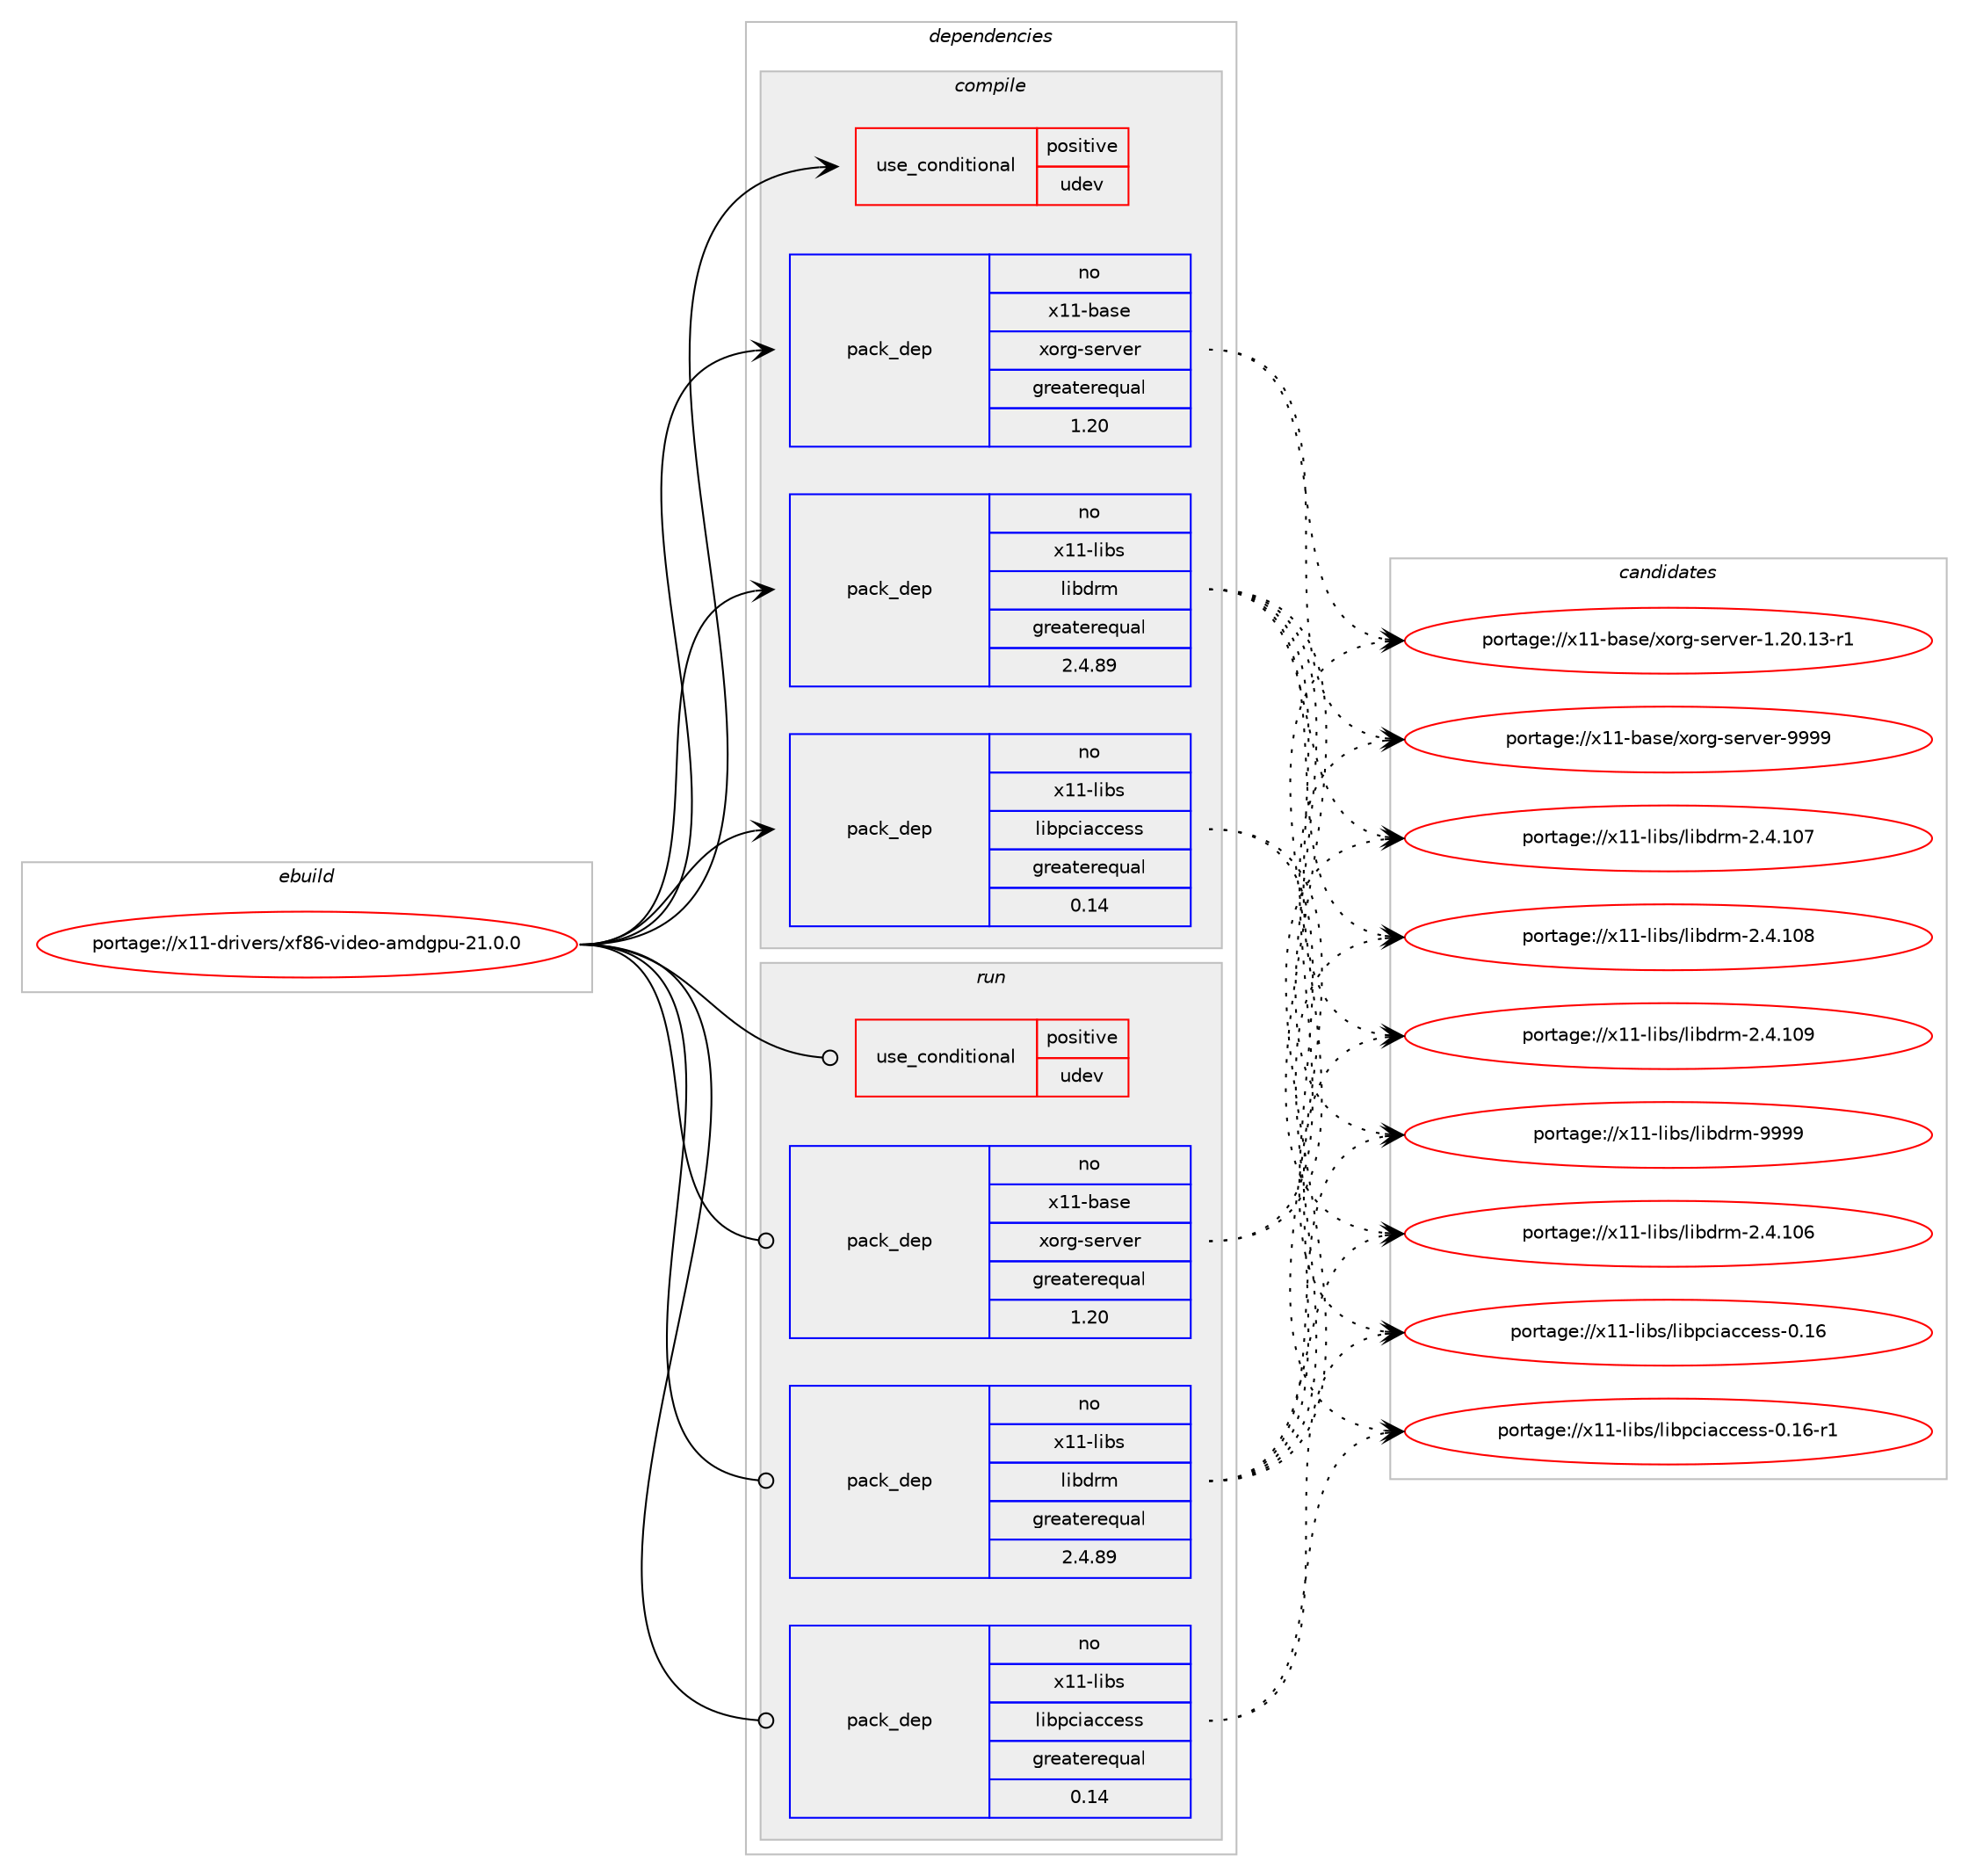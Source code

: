digraph prolog {

# *************
# Graph options
# *************

newrank=true;
concentrate=true;
compound=true;
graph [rankdir=LR,fontname=Helvetica,fontsize=10,ranksep=1.5];#, ranksep=2.5, nodesep=0.2];
edge  [arrowhead=vee];
node  [fontname=Helvetica,fontsize=10];

# **********
# The ebuild
# **********

subgraph cluster_leftcol {
color=gray;
rank=same;
label=<<i>ebuild</i>>;
id [label="portage://x11-drivers/xf86-video-amdgpu-21.0.0", color=red, width=4, href="../x11-drivers/xf86-video-amdgpu-21.0.0.svg"];
}

# ****************
# The dependencies
# ****************

subgraph cluster_midcol {
color=gray;
label=<<i>dependencies</i>>;
subgraph cluster_compile {
fillcolor="#eeeeee";
style=filled;
label=<<i>compile</i>>;
subgraph cond391 {
dependency2743 [label=<<TABLE BORDER="0" CELLBORDER="1" CELLSPACING="0" CELLPADDING="4"><TR><TD ROWSPAN="3" CELLPADDING="10">use_conditional</TD></TR><TR><TD>positive</TD></TR><TR><TD>udev</TD></TR></TABLE>>, shape=none, color=red];
# *** BEGIN UNKNOWN DEPENDENCY TYPE (TODO) ***
# dependency2743 -> package_dependency(portage://x11-drivers/xf86-video-amdgpu-21.0.0,install,no,virtual,libudev,none,[,,],any_same_slot,[])
# *** END UNKNOWN DEPENDENCY TYPE (TODO) ***

}
id:e -> dependency2743:w [weight=20,style="solid",arrowhead="vee"];
# *** BEGIN UNKNOWN DEPENDENCY TYPE (TODO) ***
# id -> package_dependency(portage://x11-drivers/xf86-video-amdgpu-21.0.0,install,no,x11-base,xorg-proto,none,[,,],[],[])
# *** END UNKNOWN DEPENDENCY TYPE (TODO) ***

subgraph pack2337 {
dependency2744 [label=<<TABLE BORDER="0" CELLBORDER="1" CELLSPACING="0" CELLPADDING="4" WIDTH="220"><TR><TD ROWSPAN="6" CELLPADDING="30">pack_dep</TD></TR><TR><TD WIDTH="110">no</TD></TR><TR><TD>x11-base</TD></TR><TR><TD>xorg-server</TD></TR><TR><TD>greaterequal</TD></TR><TR><TD>1.20</TD></TR></TABLE>>, shape=none, color=blue];
}
id:e -> dependency2744:w [weight=20,style="solid",arrowhead="vee"];
# *** BEGIN UNKNOWN DEPENDENCY TYPE (TODO) ***
# id -> package_dependency(portage://x11-drivers/xf86-video-amdgpu-21.0.0,install,no,x11-base,xorg-server,none,[,,],[],[use(disable(minimal),none)])
# *** END UNKNOWN DEPENDENCY TYPE (TODO) ***

subgraph pack2338 {
dependency2745 [label=<<TABLE BORDER="0" CELLBORDER="1" CELLSPACING="0" CELLPADDING="4" WIDTH="220"><TR><TD ROWSPAN="6" CELLPADDING="30">pack_dep</TD></TR><TR><TD WIDTH="110">no</TD></TR><TR><TD>x11-libs</TD></TR><TR><TD>libdrm</TD></TR><TR><TD>greaterequal</TD></TR><TR><TD>2.4.89</TD></TR></TABLE>>, shape=none, color=blue];
}
id:e -> dependency2745:w [weight=20,style="solid",arrowhead="vee"];
# *** BEGIN UNKNOWN DEPENDENCY TYPE (TODO) ***
# id -> package_dependency(portage://x11-drivers/xf86-video-amdgpu-21.0.0,install,no,x11-libs,libdrm,none,[,,],[],[])
# *** END UNKNOWN DEPENDENCY TYPE (TODO) ***

subgraph pack2339 {
dependency2746 [label=<<TABLE BORDER="0" CELLBORDER="1" CELLSPACING="0" CELLPADDING="4" WIDTH="220"><TR><TD ROWSPAN="6" CELLPADDING="30">pack_dep</TD></TR><TR><TD WIDTH="110">no</TD></TR><TR><TD>x11-libs</TD></TR><TR><TD>libpciaccess</TD></TR><TR><TD>greaterequal</TD></TR><TR><TD>0.14</TD></TR></TABLE>>, shape=none, color=blue];
}
id:e -> dependency2746:w [weight=20,style="solid",arrowhead="vee"];
}
subgraph cluster_compileandrun {
fillcolor="#eeeeee";
style=filled;
label=<<i>compile and run</i>>;
}
subgraph cluster_run {
fillcolor="#eeeeee";
style=filled;
label=<<i>run</i>>;
subgraph cond392 {
dependency2747 [label=<<TABLE BORDER="0" CELLBORDER="1" CELLSPACING="0" CELLPADDING="4"><TR><TD ROWSPAN="3" CELLPADDING="10">use_conditional</TD></TR><TR><TD>positive</TD></TR><TR><TD>udev</TD></TR></TABLE>>, shape=none, color=red];
# *** BEGIN UNKNOWN DEPENDENCY TYPE (TODO) ***
# dependency2747 -> package_dependency(portage://x11-drivers/xf86-video-amdgpu-21.0.0,run,no,virtual,libudev,none,[,,],any_same_slot,[])
# *** END UNKNOWN DEPENDENCY TYPE (TODO) ***

}
id:e -> dependency2747:w [weight=20,style="solid",arrowhead="odot"];
subgraph pack2340 {
dependency2748 [label=<<TABLE BORDER="0" CELLBORDER="1" CELLSPACING="0" CELLPADDING="4" WIDTH="220"><TR><TD ROWSPAN="6" CELLPADDING="30">pack_dep</TD></TR><TR><TD WIDTH="110">no</TD></TR><TR><TD>x11-base</TD></TR><TR><TD>xorg-server</TD></TR><TR><TD>greaterequal</TD></TR><TR><TD>1.20</TD></TR></TABLE>>, shape=none, color=blue];
}
id:e -> dependency2748:w [weight=20,style="solid",arrowhead="odot"];
# *** BEGIN UNKNOWN DEPENDENCY TYPE (TODO) ***
# id -> package_dependency(portage://x11-drivers/xf86-video-amdgpu-21.0.0,run,no,x11-base,xorg-server,none,[,,],[],[use(disable(minimal),none)])
# *** END UNKNOWN DEPENDENCY TYPE (TODO) ***

# *** BEGIN UNKNOWN DEPENDENCY TYPE (TODO) ***
# id -> package_dependency(portage://x11-drivers/xf86-video-amdgpu-21.0.0,run,no,x11-base,xorg-server,none,[,,],any_same_slot,[])
# *** END UNKNOWN DEPENDENCY TYPE (TODO) ***

subgraph pack2341 {
dependency2749 [label=<<TABLE BORDER="0" CELLBORDER="1" CELLSPACING="0" CELLPADDING="4" WIDTH="220"><TR><TD ROWSPAN="6" CELLPADDING="30">pack_dep</TD></TR><TR><TD WIDTH="110">no</TD></TR><TR><TD>x11-libs</TD></TR><TR><TD>libdrm</TD></TR><TR><TD>greaterequal</TD></TR><TR><TD>2.4.89</TD></TR></TABLE>>, shape=none, color=blue];
}
id:e -> dependency2749:w [weight=20,style="solid",arrowhead="odot"];
# *** BEGIN UNKNOWN DEPENDENCY TYPE (TODO) ***
# id -> package_dependency(portage://x11-drivers/xf86-video-amdgpu-21.0.0,run,no,x11-libs,libdrm,none,[,,],[],[])
# *** END UNKNOWN DEPENDENCY TYPE (TODO) ***

subgraph pack2342 {
dependency2750 [label=<<TABLE BORDER="0" CELLBORDER="1" CELLSPACING="0" CELLPADDING="4" WIDTH="220"><TR><TD ROWSPAN="6" CELLPADDING="30">pack_dep</TD></TR><TR><TD WIDTH="110">no</TD></TR><TR><TD>x11-libs</TD></TR><TR><TD>libpciaccess</TD></TR><TR><TD>greaterequal</TD></TR><TR><TD>0.14</TD></TR></TABLE>>, shape=none, color=blue];
}
id:e -> dependency2750:w [weight=20,style="solid",arrowhead="odot"];
}
}

# **************
# The candidates
# **************

subgraph cluster_choices {
rank=same;
color=gray;
label=<<i>candidates</i>>;

subgraph choice2337 {
color=black;
nodesep=1;
choice1204949459897115101471201111141034511510111411810111445494650484649514511449 [label="portage://x11-base/xorg-server-1.20.13-r1", color=red, width=4,href="../x11-base/xorg-server-1.20.13-r1.svg"];
choice120494945989711510147120111114103451151011141181011144557575757 [label="portage://x11-base/xorg-server-9999", color=red, width=4,href="../x11-base/xorg-server-9999.svg"];
dependency2744:e -> choice1204949459897115101471201111141034511510111411810111445494650484649514511449:w [style=dotted,weight="100"];
dependency2744:e -> choice120494945989711510147120111114103451151011141181011144557575757:w [style=dotted,weight="100"];
}
subgraph choice2338 {
color=black;
nodesep=1;
choice1204949451081059811547108105981001141094550465246494854 [label="portage://x11-libs/libdrm-2.4.106", color=red, width=4,href="../x11-libs/libdrm-2.4.106.svg"];
choice1204949451081059811547108105981001141094550465246494855 [label="portage://x11-libs/libdrm-2.4.107", color=red, width=4,href="../x11-libs/libdrm-2.4.107.svg"];
choice1204949451081059811547108105981001141094550465246494856 [label="portage://x11-libs/libdrm-2.4.108", color=red, width=4,href="../x11-libs/libdrm-2.4.108.svg"];
choice1204949451081059811547108105981001141094550465246494857 [label="portage://x11-libs/libdrm-2.4.109", color=red, width=4,href="../x11-libs/libdrm-2.4.109.svg"];
choice1204949451081059811547108105981001141094557575757 [label="portage://x11-libs/libdrm-9999", color=red, width=4,href="../x11-libs/libdrm-9999.svg"];
dependency2745:e -> choice1204949451081059811547108105981001141094550465246494854:w [style=dotted,weight="100"];
dependency2745:e -> choice1204949451081059811547108105981001141094550465246494855:w [style=dotted,weight="100"];
dependency2745:e -> choice1204949451081059811547108105981001141094550465246494856:w [style=dotted,weight="100"];
dependency2745:e -> choice1204949451081059811547108105981001141094550465246494857:w [style=dotted,weight="100"];
dependency2745:e -> choice1204949451081059811547108105981001141094557575757:w [style=dotted,weight="100"];
}
subgraph choice2339 {
color=black;
nodesep=1;
choice120494945108105981154710810598112991059799991011151154548464954 [label="portage://x11-libs/libpciaccess-0.16", color=red, width=4,href="../x11-libs/libpciaccess-0.16.svg"];
choice1204949451081059811547108105981129910597999910111511545484649544511449 [label="portage://x11-libs/libpciaccess-0.16-r1", color=red, width=4,href="../x11-libs/libpciaccess-0.16-r1.svg"];
dependency2746:e -> choice120494945108105981154710810598112991059799991011151154548464954:w [style=dotted,weight="100"];
dependency2746:e -> choice1204949451081059811547108105981129910597999910111511545484649544511449:w [style=dotted,weight="100"];
}
subgraph choice2340 {
color=black;
nodesep=1;
choice1204949459897115101471201111141034511510111411810111445494650484649514511449 [label="portage://x11-base/xorg-server-1.20.13-r1", color=red, width=4,href="../x11-base/xorg-server-1.20.13-r1.svg"];
choice120494945989711510147120111114103451151011141181011144557575757 [label="portage://x11-base/xorg-server-9999", color=red, width=4,href="../x11-base/xorg-server-9999.svg"];
dependency2748:e -> choice1204949459897115101471201111141034511510111411810111445494650484649514511449:w [style=dotted,weight="100"];
dependency2748:e -> choice120494945989711510147120111114103451151011141181011144557575757:w [style=dotted,weight="100"];
}
subgraph choice2341 {
color=black;
nodesep=1;
choice1204949451081059811547108105981001141094550465246494854 [label="portage://x11-libs/libdrm-2.4.106", color=red, width=4,href="../x11-libs/libdrm-2.4.106.svg"];
choice1204949451081059811547108105981001141094550465246494855 [label="portage://x11-libs/libdrm-2.4.107", color=red, width=4,href="../x11-libs/libdrm-2.4.107.svg"];
choice1204949451081059811547108105981001141094550465246494856 [label="portage://x11-libs/libdrm-2.4.108", color=red, width=4,href="../x11-libs/libdrm-2.4.108.svg"];
choice1204949451081059811547108105981001141094550465246494857 [label="portage://x11-libs/libdrm-2.4.109", color=red, width=4,href="../x11-libs/libdrm-2.4.109.svg"];
choice1204949451081059811547108105981001141094557575757 [label="portage://x11-libs/libdrm-9999", color=red, width=4,href="../x11-libs/libdrm-9999.svg"];
dependency2749:e -> choice1204949451081059811547108105981001141094550465246494854:w [style=dotted,weight="100"];
dependency2749:e -> choice1204949451081059811547108105981001141094550465246494855:w [style=dotted,weight="100"];
dependency2749:e -> choice1204949451081059811547108105981001141094550465246494856:w [style=dotted,weight="100"];
dependency2749:e -> choice1204949451081059811547108105981001141094550465246494857:w [style=dotted,weight="100"];
dependency2749:e -> choice1204949451081059811547108105981001141094557575757:w [style=dotted,weight="100"];
}
subgraph choice2342 {
color=black;
nodesep=1;
choice120494945108105981154710810598112991059799991011151154548464954 [label="portage://x11-libs/libpciaccess-0.16", color=red, width=4,href="../x11-libs/libpciaccess-0.16.svg"];
choice1204949451081059811547108105981129910597999910111511545484649544511449 [label="portage://x11-libs/libpciaccess-0.16-r1", color=red, width=4,href="../x11-libs/libpciaccess-0.16-r1.svg"];
dependency2750:e -> choice120494945108105981154710810598112991059799991011151154548464954:w [style=dotted,weight="100"];
dependency2750:e -> choice1204949451081059811547108105981129910597999910111511545484649544511449:w [style=dotted,weight="100"];
}
}

}
